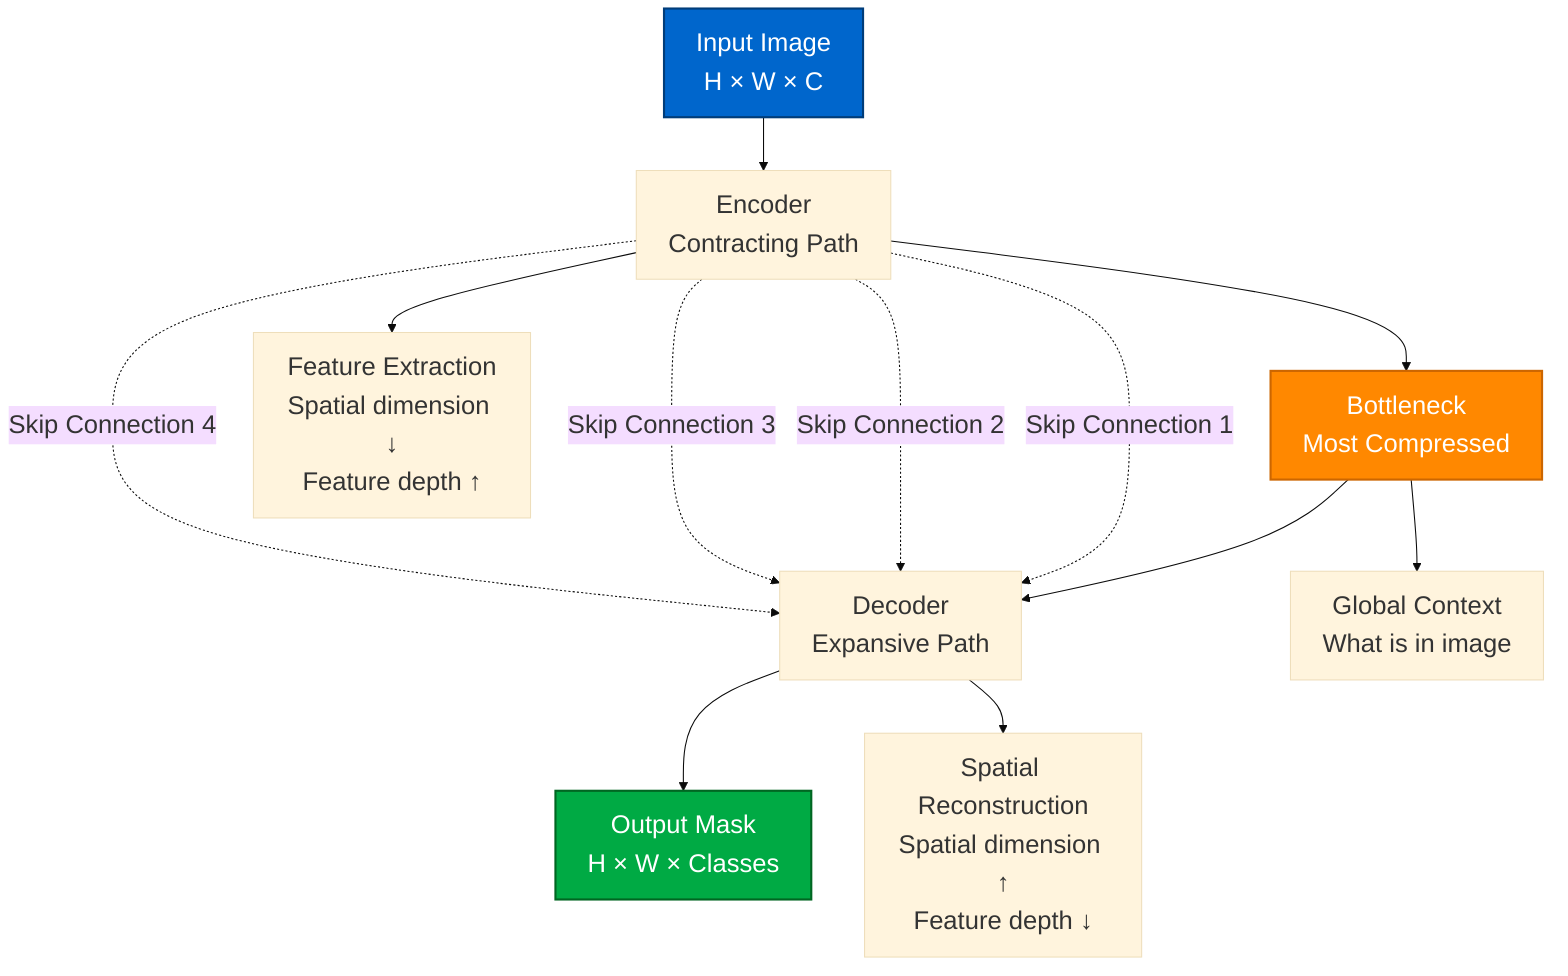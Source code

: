 %%{init: {'theme':'base', 'themeVariables': { 'fontSize':'24px', 'fontFamily':'Arial'}}}%%
graph TD
    A[Input Image<br/>H × W × C] --> B[Encoder<br/>Contracting Path]
    B --> C[Bottleneck<br/>Most Compressed]
    C --> D[Decoder<br/>Expansive Path]
    D --> E[Output Mask<br/>H × W × Classes]

    B -.->|Skip Connection 1| D
    B -.->|Skip Connection 2| D
    B -.->|Skip Connection 3| D
    B -.->|Skip Connection 4| D

    B --> B1["Feature Extraction<br/>Spatial dimension ↓<br/>Feature depth ↑"]
    C --> C1["Global Context<br/>What is in image"]
    D --> D1["Spatial Reconstruction<br/>Spatial dimension ↑<br/>Feature depth ↓"]

    style A fill:#0066cc,stroke:#003d7a,stroke-width:2px,color:#fff
    style E fill:#00aa44,stroke:#006622,stroke-width:2px,color:#fff
    style C fill:#ff8800,stroke:#cc6600,stroke-width:2px,color:#fff